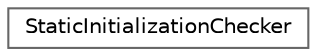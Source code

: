 digraph "类继承关系图"
{
 // LATEX_PDF_SIZE
  bgcolor="transparent";
  edge [fontname=Helvetica,fontsize=10,labelfontname=Helvetica,labelfontsize=10];
  node [fontname=Helvetica,fontsize=10,shape=box,height=0.2,width=0.4];
  rankdir="LR";
  Node0 [id="Node000000",label="StaticInitializationChecker",height=0.2,width=0.4,color="grey40", fillcolor="white", style="filled",URL="$struct_static_initialization_checker.html",tooltip=" "];
}
